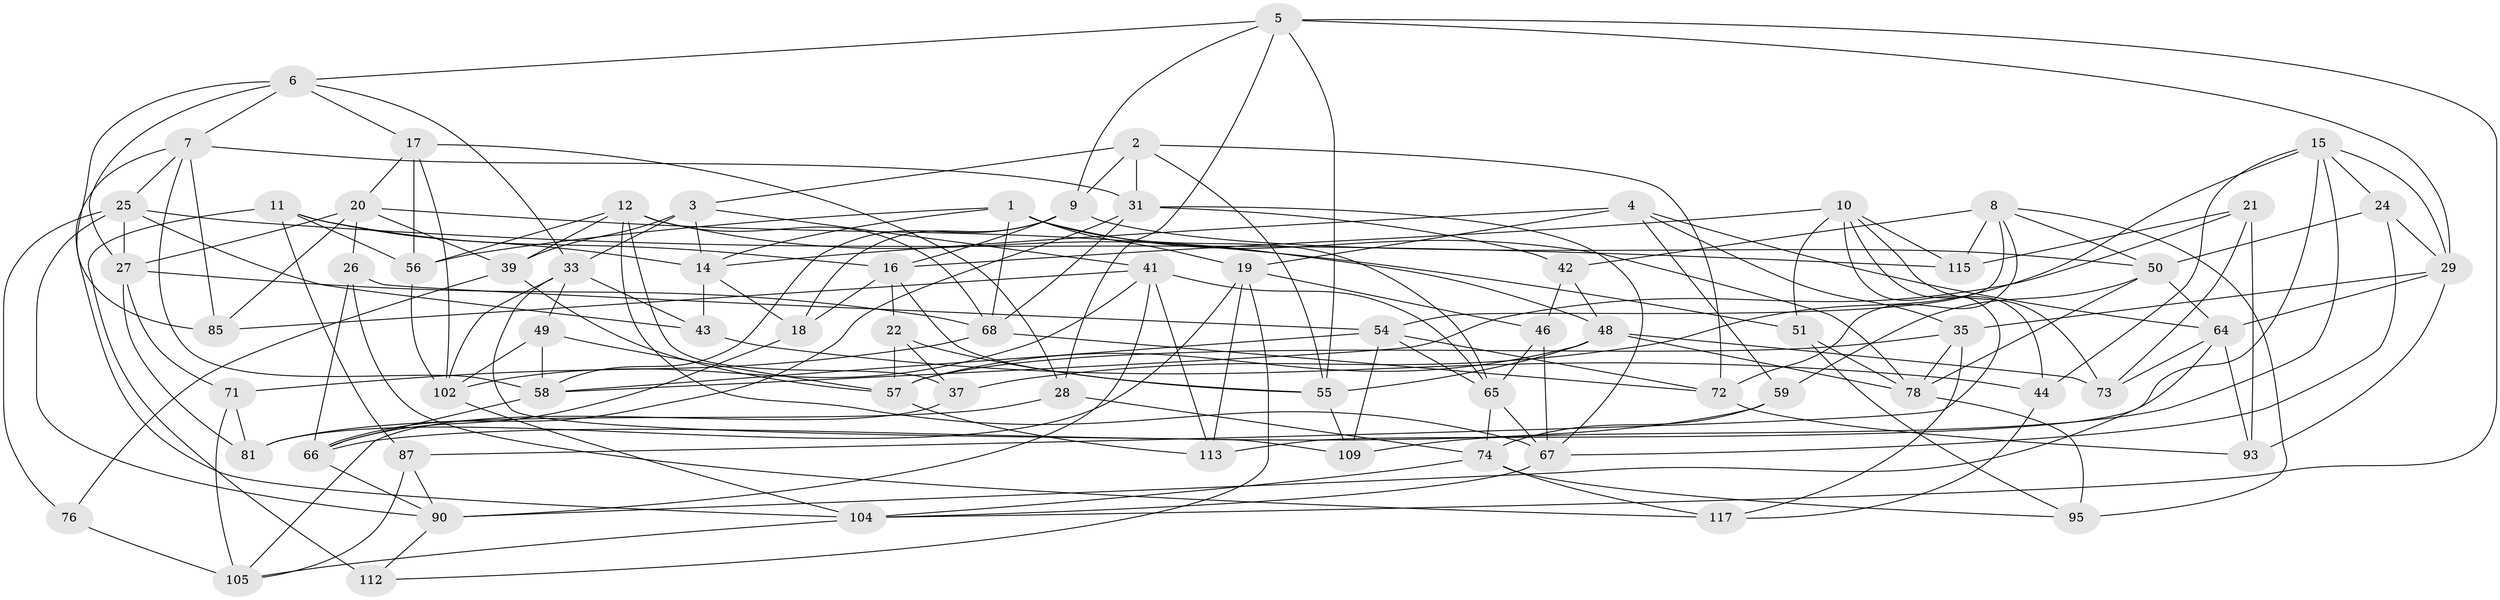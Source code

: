 // Generated by graph-tools (version 1.1) at 2025/24/03/03/25 07:24:29]
// undirected, 72 vertices, 183 edges
graph export_dot {
graph [start="1"]
  node [color=gray90,style=filled];
  1 [super="+99"];
  2 [super="+30"];
  3 [super="+13"];
  4 [super="+111"];
  5 [super="+32"];
  6 [super="+47"];
  7 [super="+23"];
  8 [super="+77"];
  9 [super="+89"];
  10 [super="+79"];
  11 [super="+69"];
  12 [super="+62"];
  14 [super="+40"];
  15 [super="+61"];
  16 [super="+36"];
  17 [super="+70"];
  18;
  19 [super="+38"];
  20 [super="+75"];
  21;
  22;
  24;
  25 [super="+34"];
  26;
  27 [super="+52"];
  28;
  29 [super="+63"];
  31 [super="+83"];
  33 [super="+94"];
  35 [super="+88"];
  37;
  39 [super="+45"];
  41 [super="+110"];
  42;
  43;
  44;
  46;
  48 [super="+86"];
  49;
  50 [super="+53"];
  51;
  54 [super="+97"];
  55 [super="+60"];
  56 [super="+116"];
  57 [super="+80"];
  58 [super="+106"];
  59;
  64 [super="+98"];
  65 [super="+92"];
  66 [super="+82"];
  67 [super="+101"];
  68 [super="+91"];
  71;
  72 [super="+84"];
  73;
  74 [super="+96"];
  76;
  78 [super="+100"];
  81;
  85;
  87;
  90 [super="+103"];
  93;
  95;
  102 [super="+114"];
  104 [super="+107"];
  105 [super="+108"];
  109;
  112;
  113;
  115;
  117;
  1 -- 56;
  1 -- 65;
  1 -- 14;
  1 -- 19;
  1 -- 68;
  1 -- 78;
  2 -- 9;
  2 -- 72 [weight=2];
  2 -- 31;
  2 -- 3;
  2 -- 55;
  3 -- 41;
  3 -- 39 [weight=2];
  3 -- 33;
  3 -- 14;
  4 -- 64;
  4 -- 19;
  4 -- 59;
  4 -- 35 [weight=2];
  4 -- 14;
  5 -- 55;
  5 -- 28;
  5 -- 104;
  5 -- 9;
  5 -- 6;
  5 -- 29;
  6 -- 17;
  6 -- 27;
  6 -- 85;
  6 -- 33;
  6 -- 7;
  7 -- 25;
  7 -- 58;
  7 -- 31;
  7 -- 85;
  7 -- 104;
  8 -- 95;
  8 -- 115;
  8 -- 72;
  8 -- 50;
  8 -- 42;
  8 -- 54;
  9 -- 50;
  9 -- 16;
  9 -- 58;
  9 -- 18;
  10 -- 51;
  10 -- 115;
  10 -- 16;
  10 -- 73;
  10 -- 44;
  10 -- 87;
  11 -- 112 [weight=2];
  11 -- 16;
  11 -- 14;
  11 -- 56;
  11 -- 87;
  12 -- 39;
  12 -- 68;
  12 -- 48;
  12 -- 37;
  12 -- 67;
  12 -- 56;
  14 -- 43;
  14 -- 18;
  15 -- 109;
  15 -- 37;
  15 -- 113;
  15 -- 24;
  15 -- 44;
  15 -- 29;
  16 -- 55;
  16 -- 18;
  16 -- 22;
  17 -- 56 [weight=2];
  17 -- 102;
  17 -- 20;
  17 -- 28;
  18 -- 66;
  19 -- 81;
  19 -- 112;
  19 -- 113;
  19 -- 46;
  20 -- 27;
  20 -- 39;
  20 -- 26;
  20 -- 51;
  20 -- 85;
  21 -- 93;
  21 -- 73;
  21 -- 115;
  21 -- 58;
  22 -- 57;
  22 -- 37;
  22 -- 55;
  24 -- 50;
  24 -- 67;
  24 -- 29;
  25 -- 115;
  25 -- 27;
  25 -- 90;
  25 -- 43;
  25 -- 76;
  26 -- 117;
  26 -- 54;
  26 -- 66;
  27 -- 81;
  27 -- 68;
  27 -- 71;
  28 -- 81;
  28 -- 74;
  29 -- 35;
  29 -- 64;
  29 -- 93;
  31 -- 66;
  31 -- 42;
  31 -- 67;
  31 -- 68;
  33 -- 109;
  33 -- 43;
  33 -- 102;
  33 -- 49;
  35 -- 78;
  35 -- 117;
  35 -- 57;
  37 -- 105;
  39 -- 76;
  39 -- 57;
  41 -- 85;
  41 -- 113;
  41 -- 65;
  41 -- 90;
  41 -- 102;
  42 -- 48;
  42 -- 46;
  43 -- 44;
  44 -- 117;
  46 -- 67;
  46 -- 65;
  48 -- 78;
  48 -- 73;
  48 -- 55;
  48 -- 57;
  49 -- 102;
  49 -- 58;
  49 -- 57;
  50 -- 78;
  50 -- 59;
  50 -- 64;
  51 -- 95;
  51 -- 78;
  54 -- 109;
  54 -- 65;
  54 -- 58;
  54 -- 72;
  55 -- 109;
  56 -- 102;
  57 -- 113;
  58 -- 66;
  59 -- 66;
  59 -- 74;
  64 -- 93;
  64 -- 73;
  64 -- 90;
  65 -- 67;
  65 -- 74;
  66 -- 90;
  67 -- 104;
  68 -- 72;
  68 -- 71;
  71 -- 81;
  71 -- 105;
  72 -- 93;
  74 -- 104;
  74 -- 117;
  74 -- 95;
  76 -- 105 [weight=2];
  78 -- 95;
  87 -- 90;
  87 -- 105;
  90 -- 112;
  102 -- 104;
  104 -- 105;
}
